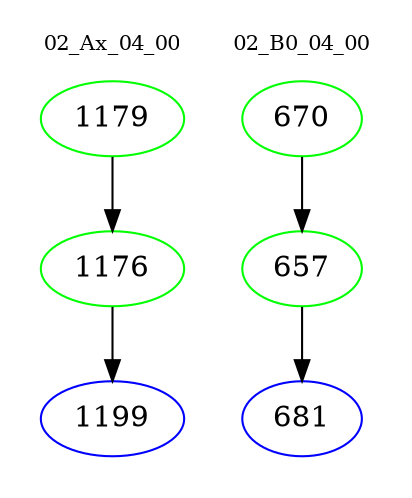 digraph{
subgraph cluster_0 {
color = white
label = "02_Ax_04_00";
fontsize=10;
T0_1179 [label="1179", color="green"]
T0_1179 -> T0_1176 [color="black"]
T0_1176 [label="1176", color="green"]
T0_1176 -> T0_1199 [color="black"]
T0_1199 [label="1199", color="blue"]
}
subgraph cluster_1 {
color = white
label = "02_B0_04_00";
fontsize=10;
T1_670 [label="670", color="green"]
T1_670 -> T1_657 [color="black"]
T1_657 [label="657", color="green"]
T1_657 -> T1_681 [color="black"]
T1_681 [label="681", color="blue"]
}
}
